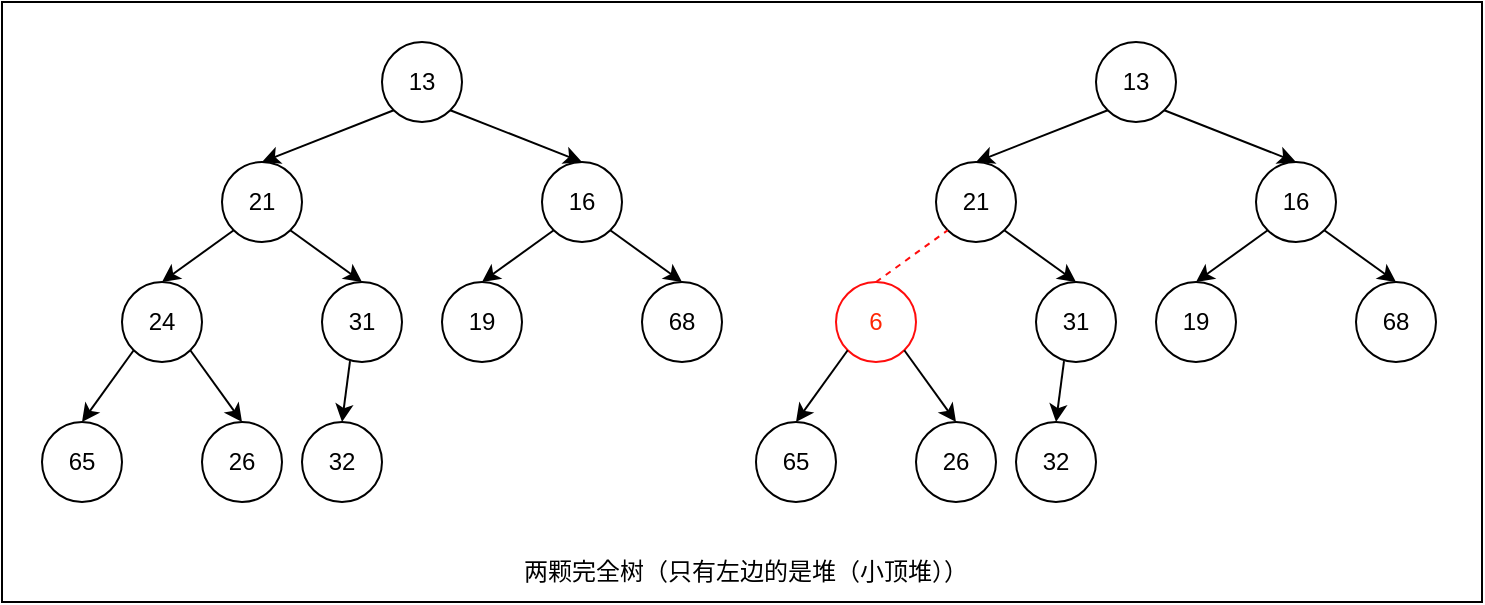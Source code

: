 <mxfile version="20.8.23" type="device"><diagram name="第 1 页" id="7sY6tHX9zzgnkYyoVr7b"><mxGraphModel dx="878" dy="498" grid="1" gridSize="10" guides="1" tooltips="1" connect="1" arrows="1" fold="1" page="1" pageScale="1" pageWidth="827" pageHeight="1169" math="0" shadow="0"><root><mxCell id="0"/><mxCell id="1" parent="0"/><mxCell id="XBVQCC2M_ZoCRX-VeNXW-62" value="" style="rounded=0;whiteSpace=wrap;html=1;strokeColor=#000000;fontColor=#000000;" vertex="1" parent="1"><mxGeometry x="80" y="80" width="740" height="300" as="geometry"/></mxCell><mxCell id="XBVQCC2M_ZoCRX-VeNXW-1" value="13" style="ellipse;whiteSpace=wrap;html=1;aspect=fixed;" vertex="1" parent="1"><mxGeometry x="270" y="100" width="40" height="40" as="geometry"/></mxCell><mxCell id="XBVQCC2M_ZoCRX-VeNXW-2" value="21" style="ellipse;whiteSpace=wrap;html=1;aspect=fixed;" vertex="1" parent="1"><mxGeometry x="190" y="160" width="40" height="40" as="geometry"/></mxCell><mxCell id="XBVQCC2M_ZoCRX-VeNXW-3" value="16" style="ellipse;whiteSpace=wrap;html=1;aspect=fixed;" vertex="1" parent="1"><mxGeometry x="350" y="160" width="40" height="40" as="geometry"/></mxCell><mxCell id="XBVQCC2M_ZoCRX-VeNXW-4" value="24" style="ellipse;whiteSpace=wrap;html=1;aspect=fixed;" vertex="1" parent="1"><mxGeometry x="140" y="220" width="40" height="40" as="geometry"/></mxCell><mxCell id="XBVQCC2M_ZoCRX-VeNXW-5" value="68" style="ellipse;whiteSpace=wrap;html=1;aspect=fixed;" vertex="1" parent="1"><mxGeometry x="400" y="220" width="40" height="40" as="geometry"/></mxCell><mxCell id="XBVQCC2M_ZoCRX-VeNXW-6" value="19" style="ellipse;whiteSpace=wrap;html=1;aspect=fixed;" vertex="1" parent="1"><mxGeometry x="300" y="220" width="40" height="40" as="geometry"/></mxCell><mxCell id="XBVQCC2M_ZoCRX-VeNXW-7" value="31" style="ellipse;whiteSpace=wrap;html=1;aspect=fixed;" vertex="1" parent="1"><mxGeometry x="240" y="220" width="40" height="40" as="geometry"/></mxCell><mxCell id="XBVQCC2M_ZoCRX-VeNXW-8" value="65" style="ellipse;whiteSpace=wrap;html=1;aspect=fixed;" vertex="1" parent="1"><mxGeometry x="100" y="290" width="40" height="40" as="geometry"/></mxCell><mxCell id="XBVQCC2M_ZoCRX-VeNXW-10" value="32" style="ellipse;whiteSpace=wrap;html=1;aspect=fixed;" vertex="1" parent="1"><mxGeometry x="230" y="290" width="40" height="40" as="geometry"/></mxCell><mxCell id="XBVQCC2M_ZoCRX-VeNXW-11" value="26" style="ellipse;whiteSpace=wrap;html=1;aspect=fixed;" vertex="1" parent="1"><mxGeometry x="180" y="290" width="40" height="40" as="geometry"/></mxCell><mxCell id="XBVQCC2M_ZoCRX-VeNXW-12" value="" style="endArrow=classic;html=1;rounded=0;entryX=0.5;entryY=0;entryDx=0;entryDy=0;exitX=0;exitY=1;exitDx=0;exitDy=0;" edge="1" parent="1" source="XBVQCC2M_ZoCRX-VeNXW-1" target="XBVQCC2M_ZoCRX-VeNXW-2"><mxGeometry width="50" height="50" relative="1" as="geometry"><mxPoint x="270" y="160" as="sourcePoint"/><mxPoint x="380" y="250" as="targetPoint"/></mxGeometry></mxCell><mxCell id="XBVQCC2M_ZoCRX-VeNXW-13" value="" style="endArrow=classic;html=1;rounded=0;entryX=0.5;entryY=0;entryDx=0;entryDy=0;exitX=1;exitY=1;exitDx=0;exitDy=0;" edge="1" parent="1" source="XBVQCC2M_ZoCRX-VeNXW-1" target="XBVQCC2M_ZoCRX-VeNXW-3"><mxGeometry width="50" height="50" relative="1" as="geometry"><mxPoint x="360" y="120" as="sourcePoint"/><mxPoint x="234" y="176" as="targetPoint"/></mxGeometry></mxCell><mxCell id="XBVQCC2M_ZoCRX-VeNXW-14" value="" style="endArrow=classic;html=1;rounded=0;entryX=0.5;entryY=0;entryDx=0;entryDy=0;exitX=0;exitY=1;exitDx=0;exitDy=0;" edge="1" parent="1" source="XBVQCC2M_ZoCRX-VeNXW-2" target="XBVQCC2M_ZoCRX-VeNXW-4"><mxGeometry width="50" height="50" relative="1" as="geometry"><mxPoint x="286" y="144" as="sourcePoint"/><mxPoint x="234" y="176" as="targetPoint"/></mxGeometry></mxCell><mxCell id="XBVQCC2M_ZoCRX-VeNXW-15" value="" style="endArrow=classic;html=1;rounded=0;entryX=0.5;entryY=0;entryDx=0;entryDy=0;exitX=1;exitY=1;exitDx=0;exitDy=0;" edge="1" parent="1" source="XBVQCC2M_ZoCRX-VeNXW-2" target="XBVQCC2M_ZoCRX-VeNXW-7"><mxGeometry width="50" height="50" relative="1" as="geometry"><mxPoint x="206" y="204" as="sourcePoint"/><mxPoint x="184" y="236" as="targetPoint"/></mxGeometry></mxCell><mxCell id="XBVQCC2M_ZoCRX-VeNXW-16" value="" style="endArrow=classic;html=1;rounded=0;entryX=0.5;entryY=0;entryDx=0;entryDy=0;exitX=0;exitY=1;exitDx=0;exitDy=0;" edge="1" parent="1" source="XBVQCC2M_ZoCRX-VeNXW-4" target="XBVQCC2M_ZoCRX-VeNXW-8"><mxGeometry width="50" height="50" relative="1" as="geometry"><mxPoint x="206" y="204" as="sourcePoint"/><mxPoint x="184" y="236" as="targetPoint"/></mxGeometry></mxCell><mxCell id="XBVQCC2M_ZoCRX-VeNXW-17" value="" style="endArrow=classic;html=1;rounded=0;entryX=0.5;entryY=0;entryDx=0;entryDy=0;exitX=1;exitY=1;exitDx=0;exitDy=0;" edge="1" parent="1" source="XBVQCC2M_ZoCRX-VeNXW-4" target="XBVQCC2M_ZoCRX-VeNXW-11"><mxGeometry width="50" height="50" relative="1" as="geometry"><mxPoint x="156" y="264" as="sourcePoint"/><mxPoint x="130" y="300" as="targetPoint"/></mxGeometry></mxCell><mxCell id="XBVQCC2M_ZoCRX-VeNXW-18" value="" style="endArrow=classic;html=1;rounded=0;entryX=0.5;entryY=0;entryDx=0;entryDy=0;exitX=0.35;exitY=0.988;exitDx=0;exitDy=0;exitPerimeter=0;" edge="1" parent="1" source="XBVQCC2M_ZoCRX-VeNXW-7" target="XBVQCC2M_ZoCRX-VeNXW-10"><mxGeometry width="50" height="50" relative="1" as="geometry"><mxPoint x="184" y="264" as="sourcePoint"/><mxPoint x="210" y="300" as="targetPoint"/></mxGeometry></mxCell><mxCell id="XBVQCC2M_ZoCRX-VeNXW-19" value="" style="endArrow=classic;html=1;rounded=0;entryX=0.5;entryY=0;entryDx=0;entryDy=0;exitX=0;exitY=1;exitDx=0;exitDy=0;" edge="1" parent="1" source="XBVQCC2M_ZoCRX-VeNXW-3" target="XBVQCC2M_ZoCRX-VeNXW-6"><mxGeometry width="50" height="50" relative="1" as="geometry"><mxPoint x="264" y="270" as="sourcePoint"/><mxPoint x="260" y="300" as="targetPoint"/></mxGeometry></mxCell><mxCell id="XBVQCC2M_ZoCRX-VeNXW-20" value="" style="endArrow=classic;html=1;rounded=0;entryX=0.5;entryY=0;entryDx=0;entryDy=0;exitX=1;exitY=1;exitDx=0;exitDy=0;" edge="1" parent="1" source="XBVQCC2M_ZoCRX-VeNXW-3" target="XBVQCC2M_ZoCRX-VeNXW-5"><mxGeometry width="50" height="50" relative="1" as="geometry"><mxPoint x="366" y="204" as="sourcePoint"/><mxPoint x="330" y="230" as="targetPoint"/></mxGeometry></mxCell><mxCell id="XBVQCC2M_ZoCRX-VeNXW-42" value="13" style="ellipse;whiteSpace=wrap;html=1;aspect=fixed;" vertex="1" parent="1"><mxGeometry x="627" y="100" width="40" height="40" as="geometry"/></mxCell><mxCell id="XBVQCC2M_ZoCRX-VeNXW-43" value="21" style="ellipse;whiteSpace=wrap;html=1;aspect=fixed;" vertex="1" parent="1"><mxGeometry x="547" y="160" width="40" height="40" as="geometry"/></mxCell><mxCell id="XBVQCC2M_ZoCRX-VeNXW-44" value="16" style="ellipse;whiteSpace=wrap;html=1;aspect=fixed;" vertex="1" parent="1"><mxGeometry x="707" y="160" width="40" height="40" as="geometry"/></mxCell><mxCell id="XBVQCC2M_ZoCRX-VeNXW-45" value="&lt;font color=&quot;#ff2605&quot;&gt;6&lt;/font&gt;" style="ellipse;whiteSpace=wrap;html=1;aspect=fixed;strokeColor=#FF0D0D;" vertex="1" parent="1"><mxGeometry x="497" y="220" width="40" height="40" as="geometry"/></mxCell><mxCell id="XBVQCC2M_ZoCRX-VeNXW-46" value="68" style="ellipse;whiteSpace=wrap;html=1;aspect=fixed;" vertex="1" parent="1"><mxGeometry x="757" y="220" width="40" height="40" as="geometry"/></mxCell><mxCell id="XBVQCC2M_ZoCRX-VeNXW-47" value="19" style="ellipse;whiteSpace=wrap;html=1;aspect=fixed;" vertex="1" parent="1"><mxGeometry x="657" y="220" width="40" height="40" as="geometry"/></mxCell><mxCell id="XBVQCC2M_ZoCRX-VeNXW-48" value="31" style="ellipse;whiteSpace=wrap;html=1;aspect=fixed;" vertex="1" parent="1"><mxGeometry x="597" y="220" width="40" height="40" as="geometry"/></mxCell><mxCell id="XBVQCC2M_ZoCRX-VeNXW-49" value="65" style="ellipse;whiteSpace=wrap;html=1;aspect=fixed;" vertex="1" parent="1"><mxGeometry x="457" y="290" width="40" height="40" as="geometry"/></mxCell><mxCell id="XBVQCC2M_ZoCRX-VeNXW-50" value="32" style="ellipse;whiteSpace=wrap;html=1;aspect=fixed;" vertex="1" parent="1"><mxGeometry x="587" y="290" width="40" height="40" as="geometry"/></mxCell><mxCell id="XBVQCC2M_ZoCRX-VeNXW-51" value="26" style="ellipse;whiteSpace=wrap;html=1;aspect=fixed;" vertex="1" parent="1"><mxGeometry x="537" y="290" width="40" height="40" as="geometry"/></mxCell><mxCell id="XBVQCC2M_ZoCRX-VeNXW-52" value="" style="endArrow=classic;html=1;rounded=0;entryX=0.5;entryY=0;entryDx=0;entryDy=0;exitX=0;exitY=1;exitDx=0;exitDy=0;" edge="1" parent="1" source="XBVQCC2M_ZoCRX-VeNXW-42" target="XBVQCC2M_ZoCRX-VeNXW-43"><mxGeometry width="50" height="50" relative="1" as="geometry"><mxPoint x="627" y="160" as="sourcePoint"/><mxPoint x="737" y="250" as="targetPoint"/></mxGeometry></mxCell><mxCell id="XBVQCC2M_ZoCRX-VeNXW-53" value="" style="endArrow=classic;html=1;rounded=0;entryX=0.5;entryY=0;entryDx=0;entryDy=0;exitX=1;exitY=1;exitDx=0;exitDy=0;" edge="1" parent="1" source="XBVQCC2M_ZoCRX-VeNXW-42" target="XBVQCC2M_ZoCRX-VeNXW-44"><mxGeometry width="50" height="50" relative="1" as="geometry"><mxPoint x="717" y="120" as="sourcePoint"/><mxPoint x="591" y="176" as="targetPoint"/></mxGeometry></mxCell><mxCell id="XBVQCC2M_ZoCRX-VeNXW-55" value="" style="endArrow=classic;html=1;rounded=0;entryX=0.5;entryY=0;entryDx=0;entryDy=0;exitX=1;exitY=1;exitDx=0;exitDy=0;" edge="1" parent="1" source="XBVQCC2M_ZoCRX-VeNXW-43" target="XBVQCC2M_ZoCRX-VeNXW-48"><mxGeometry width="50" height="50" relative="1" as="geometry"><mxPoint x="563" y="204" as="sourcePoint"/><mxPoint x="541" y="236" as="targetPoint"/></mxGeometry></mxCell><mxCell id="XBVQCC2M_ZoCRX-VeNXW-56" value="" style="endArrow=classic;html=1;rounded=0;entryX=0.5;entryY=0;entryDx=0;entryDy=0;exitX=0;exitY=1;exitDx=0;exitDy=0;" edge="1" parent="1" source="XBVQCC2M_ZoCRX-VeNXW-45" target="XBVQCC2M_ZoCRX-VeNXW-49"><mxGeometry width="50" height="50" relative="1" as="geometry"><mxPoint x="563" y="204" as="sourcePoint"/><mxPoint x="541" y="236" as="targetPoint"/></mxGeometry></mxCell><mxCell id="XBVQCC2M_ZoCRX-VeNXW-57" value="" style="endArrow=classic;html=1;rounded=0;entryX=0.5;entryY=0;entryDx=0;entryDy=0;exitX=1;exitY=1;exitDx=0;exitDy=0;" edge="1" parent="1" source="XBVQCC2M_ZoCRX-VeNXW-45" target="XBVQCC2M_ZoCRX-VeNXW-51"><mxGeometry width="50" height="50" relative="1" as="geometry"><mxPoint x="513" y="264" as="sourcePoint"/><mxPoint x="487" y="300" as="targetPoint"/></mxGeometry></mxCell><mxCell id="XBVQCC2M_ZoCRX-VeNXW-58" value="" style="endArrow=classic;html=1;rounded=0;entryX=0.5;entryY=0;entryDx=0;entryDy=0;exitX=0.35;exitY=0.988;exitDx=0;exitDy=0;exitPerimeter=0;" edge="1" parent="1" source="XBVQCC2M_ZoCRX-VeNXW-48" target="XBVQCC2M_ZoCRX-VeNXW-50"><mxGeometry width="50" height="50" relative="1" as="geometry"><mxPoint x="541" y="264" as="sourcePoint"/><mxPoint x="567" y="300" as="targetPoint"/></mxGeometry></mxCell><mxCell id="XBVQCC2M_ZoCRX-VeNXW-59" value="" style="endArrow=classic;html=1;rounded=0;entryX=0.5;entryY=0;entryDx=0;entryDy=0;exitX=0;exitY=1;exitDx=0;exitDy=0;" edge="1" parent="1" source="XBVQCC2M_ZoCRX-VeNXW-44" target="XBVQCC2M_ZoCRX-VeNXW-47"><mxGeometry width="50" height="50" relative="1" as="geometry"><mxPoint x="621" y="270" as="sourcePoint"/><mxPoint x="617" y="300" as="targetPoint"/></mxGeometry></mxCell><mxCell id="XBVQCC2M_ZoCRX-VeNXW-60" value="" style="endArrow=classic;html=1;rounded=0;entryX=0.5;entryY=0;entryDx=0;entryDy=0;exitX=1;exitY=1;exitDx=0;exitDy=0;" edge="1" parent="1" source="XBVQCC2M_ZoCRX-VeNXW-44" target="XBVQCC2M_ZoCRX-VeNXW-46"><mxGeometry width="50" height="50" relative="1" as="geometry"><mxPoint x="723" y="204" as="sourcePoint"/><mxPoint x="687" y="230" as="targetPoint"/></mxGeometry></mxCell><mxCell id="XBVQCC2M_ZoCRX-VeNXW-61" value="" style="endArrow=none;dashed=1;html=1;rounded=0;entryX=0;entryY=1;entryDx=0;entryDy=0;exitX=0.5;exitY=0;exitDx=0;exitDy=0;strokeColor=#FF0D0D;" edge="1" parent="1" source="XBVQCC2M_ZoCRX-VeNXW-45" target="XBVQCC2M_ZoCRX-VeNXW-43"><mxGeometry width="50" height="50" relative="1" as="geometry"><mxPoint x="400" y="210" as="sourcePoint"/><mxPoint x="540" y="190" as="targetPoint"/></mxGeometry></mxCell><mxCell id="XBVQCC2M_ZoCRX-VeNXW-65" value="两颗完全树（只有左边的是堆（小顶堆））" style="text;html=1;strokeColor=none;fillColor=none;align=center;verticalAlign=middle;whiteSpace=wrap;rounded=0;fontColor=#000000;" vertex="1" parent="1"><mxGeometry x="317" y="350" width="270" height="30" as="geometry"/></mxCell></root></mxGraphModel></diagram></mxfile>